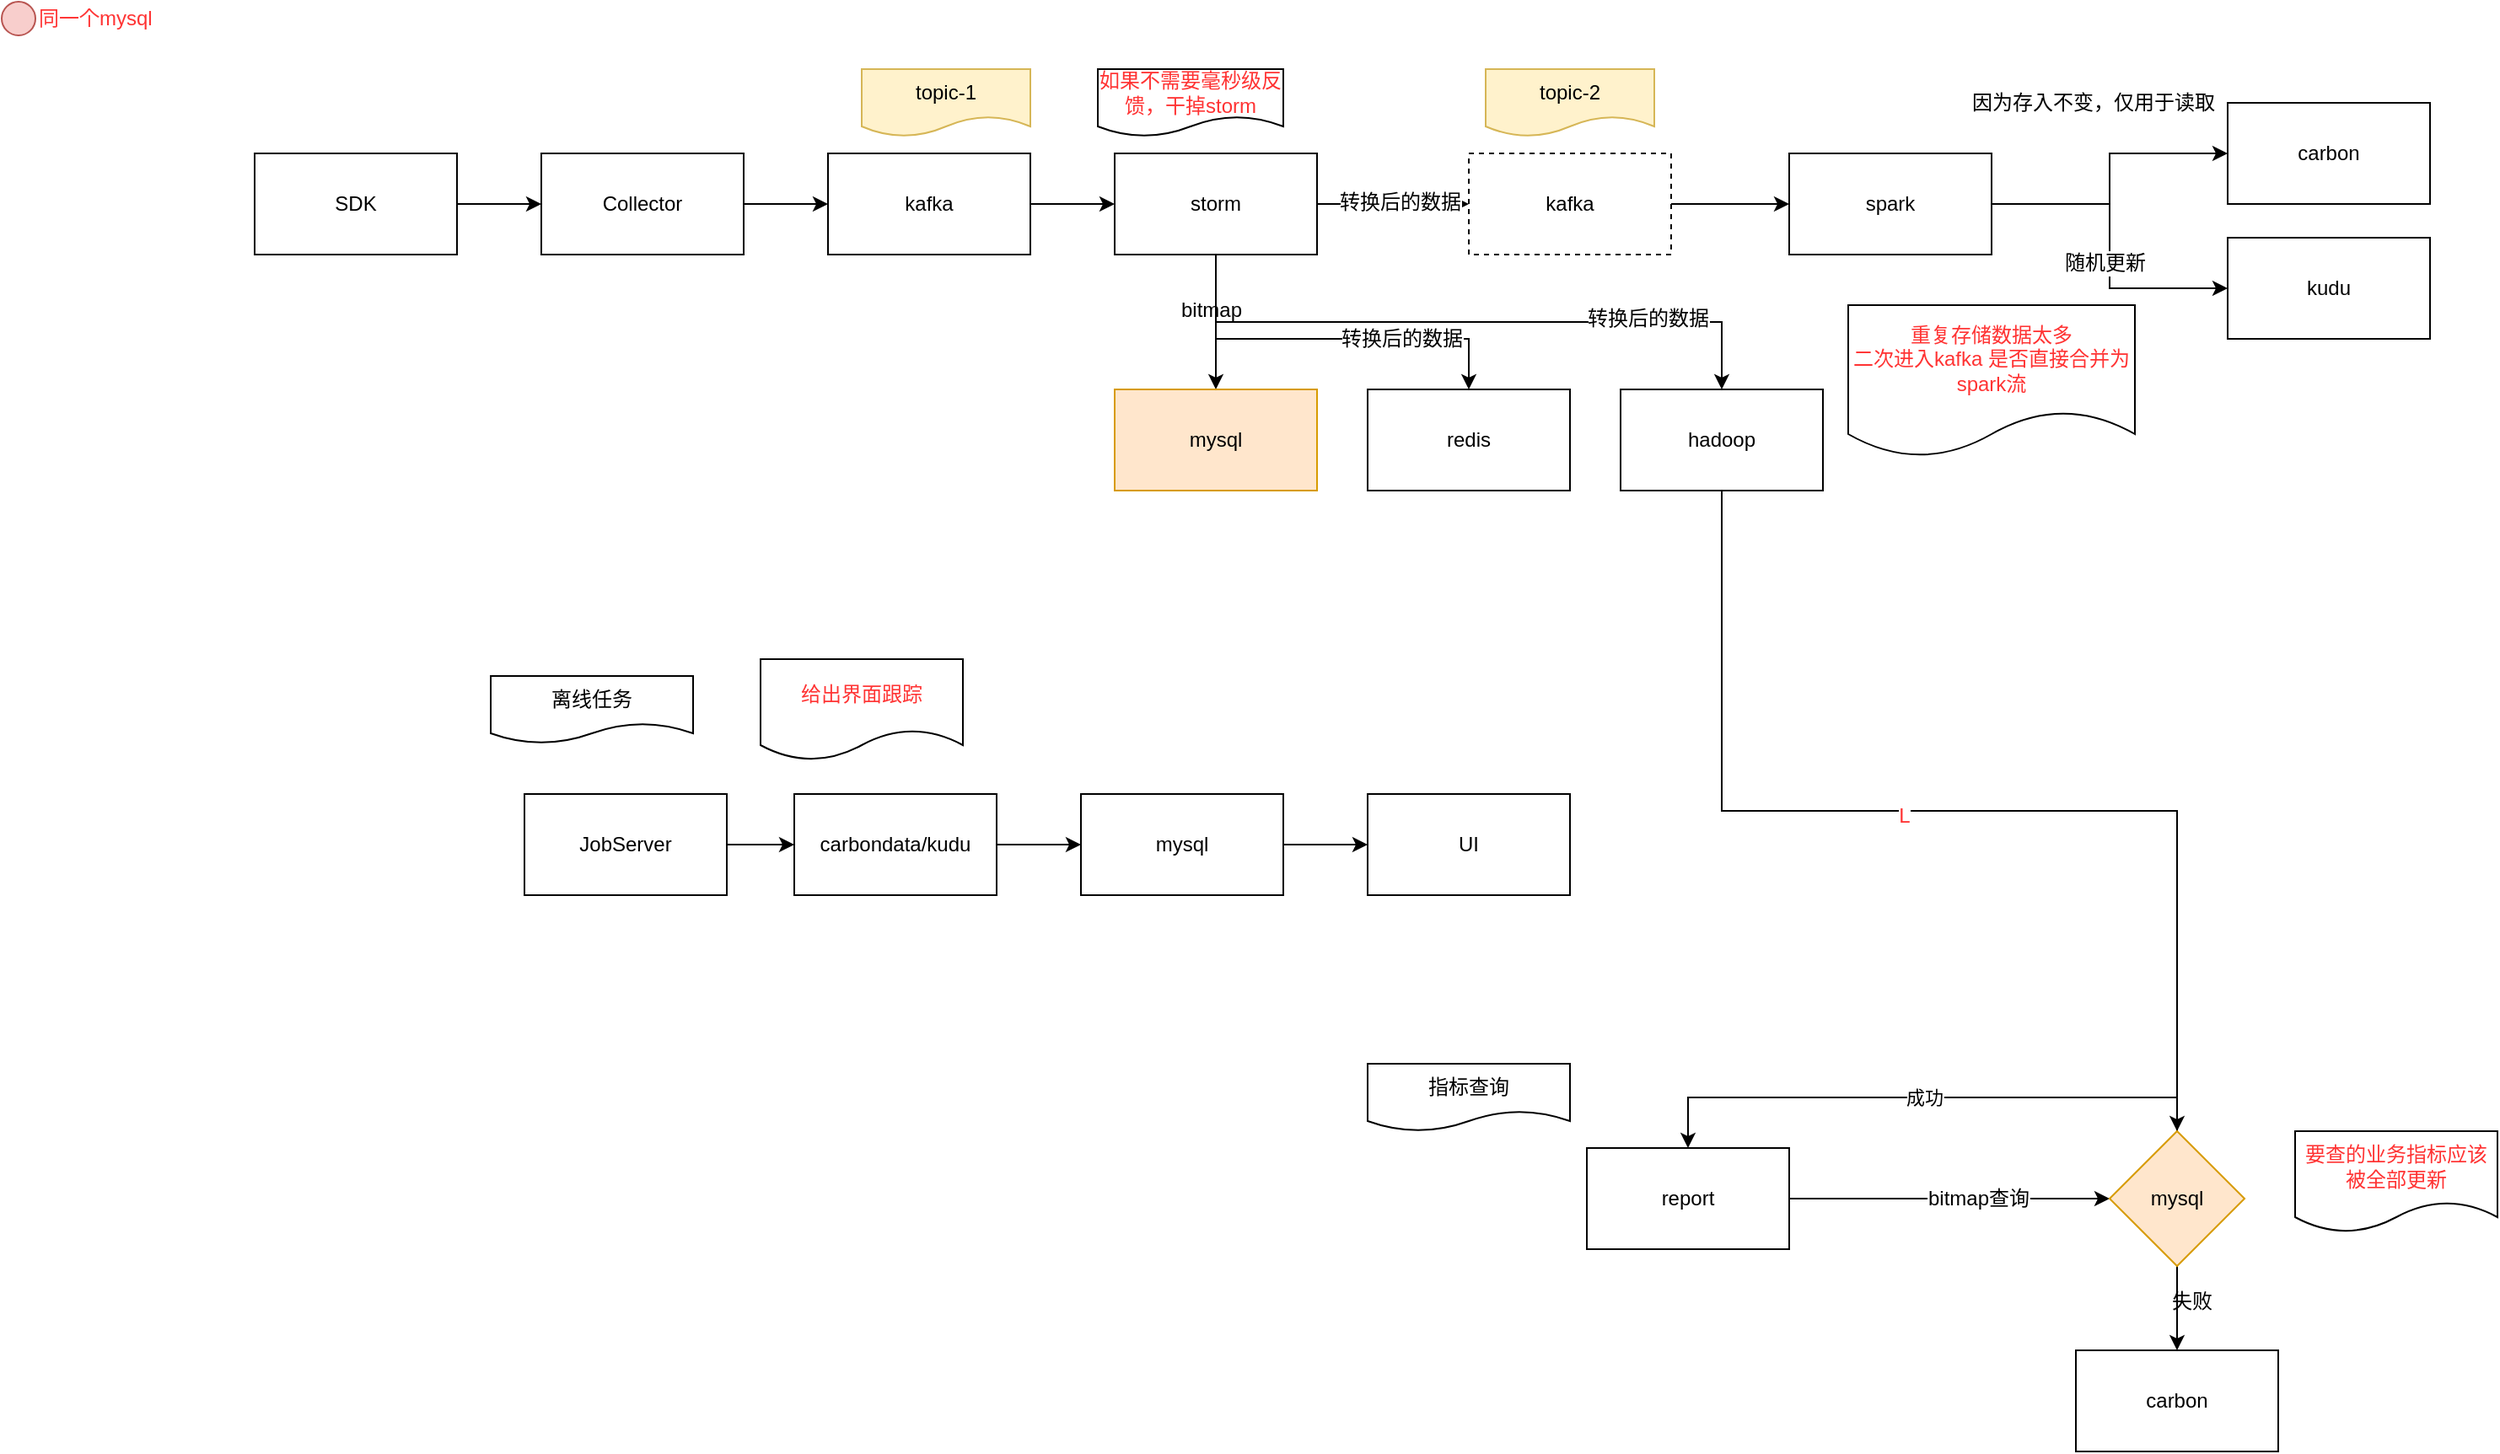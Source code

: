 <mxfile version="10.5.9" type="github"><diagram id="JJzPoOaJo9glF6RB43W-" name="Page-1"><mxGraphModel dx="1985" dy="652" grid="1" gridSize="10" guides="1" tooltips="1" connect="1" arrows="1" fold="1" page="1" pageScale="1" pageWidth="827" pageHeight="1169" math="0" shadow="0"><root><mxCell id="0"/><mxCell id="1" parent="0"/><mxCell id="-ZVchvUeTNmQOg57YFdY-2" value="" style="edgeStyle=orthogonalEdgeStyle;rounded=0;orthogonalLoop=1;jettySize=auto;html=1;" edge="1" parent="1" source="M0A0r94msIlCVgCCuZFl-1" target="-ZVchvUeTNmQOg57YFdY-1"><mxGeometry relative="1" as="geometry"/></mxCell><mxCell id="M0A0r94msIlCVgCCuZFl-1" value="&lt;span lang=&quot;EN-US&quot;&gt;Collector&lt;/span&gt;" style="rounded=0;whiteSpace=wrap;html=1;" parent="1" vertex="1"><mxGeometry x="60" y="100" width="120" height="60" as="geometry"/></mxCell><mxCell id="-ZVchvUeTNmQOg57YFdY-4" value="" style="edgeStyle=orthogonalEdgeStyle;rounded=0;orthogonalLoop=1;jettySize=auto;html=1;" edge="1" parent="1" source="-ZVchvUeTNmQOg57YFdY-1" target="-ZVchvUeTNmQOg57YFdY-3"><mxGeometry relative="1" as="geometry"/></mxCell><mxCell id="-ZVchvUeTNmQOg57YFdY-1" value="kafka" style="rounded=0;whiteSpace=wrap;html=1;" vertex="1" parent="1"><mxGeometry x="230" y="100" width="120" height="60" as="geometry"/></mxCell><mxCell id="-ZVchvUeTNmQOg57YFdY-6" value="" style="edgeStyle=orthogonalEdgeStyle;rounded=0;orthogonalLoop=1;jettySize=auto;html=1;" edge="1" parent="1" source="-ZVchvUeTNmQOg57YFdY-3" target="-ZVchvUeTNmQOg57YFdY-5"><mxGeometry relative="1" as="geometry"/></mxCell><mxCell id="-ZVchvUeTNmQOg57YFdY-19" value="转换后的数据" style="text;html=1;resizable=0;points=[];align=center;verticalAlign=middle;labelBackgroundColor=#ffffff;" vertex="1" connectable="0" parent="-ZVchvUeTNmQOg57YFdY-6"><mxGeometry x="0.075" y="1" relative="1" as="geometry"><mxPoint as="offset"/></mxGeometry></mxCell><mxCell id="-ZVchvUeTNmQOg57YFdY-10" value="" style="edgeStyle=orthogonalEdgeStyle;rounded=0;orthogonalLoop=1;jettySize=auto;html=1;" edge="1" parent="1" source="-ZVchvUeTNmQOg57YFdY-3" target="-ZVchvUeTNmQOg57YFdY-9"><mxGeometry relative="1" as="geometry"/></mxCell><mxCell id="-ZVchvUeTNmQOg57YFdY-11" value="bitmap" style="text;html=1;resizable=0;points=[];align=center;verticalAlign=middle;labelBackgroundColor=#ffffff;" vertex="1" connectable="0" parent="-ZVchvUeTNmQOg57YFdY-10"><mxGeometry x="-0.175" y="-3" relative="1" as="geometry"><mxPoint as="offset"/></mxGeometry></mxCell><mxCell id="-ZVchvUeTNmQOg57YFdY-13" style="edgeStyle=orthogonalEdgeStyle;rounded=0;orthogonalLoop=1;jettySize=auto;html=1;exitX=0.5;exitY=1;exitDx=0;exitDy=0;" edge="1" parent="1" source="-ZVchvUeTNmQOg57YFdY-3" target="-ZVchvUeTNmQOg57YFdY-12"><mxGeometry relative="1" as="geometry"><Array as="points"><mxPoint x="460" y="210"/><mxPoint x="610" y="210"/></Array></mxGeometry></mxCell><mxCell id="-ZVchvUeTNmQOg57YFdY-16" style="edgeStyle=orthogonalEdgeStyle;rounded=0;orthogonalLoop=1;jettySize=auto;html=1;exitX=0.5;exitY=1;exitDx=0;exitDy=0;entryX=0.5;entryY=0;entryDx=0;entryDy=0;" edge="1" parent="1" source="-ZVchvUeTNmQOg57YFdY-3" target="-ZVchvUeTNmQOg57YFdY-15"><mxGeometry relative="1" as="geometry"/></mxCell><mxCell id="-ZVchvUeTNmQOg57YFdY-17" value="转换后的数据" style="text;html=1;resizable=0;points=[];align=center;verticalAlign=middle;labelBackgroundColor=#ffffff;" vertex="1" connectable="0" parent="-ZVchvUeTNmQOg57YFdY-16"><mxGeometry x="0.558" y="2" relative="1" as="geometry"><mxPoint as="offset"/></mxGeometry></mxCell><mxCell id="-ZVchvUeTNmQOg57YFdY-18" value="转换后的数据" style="text;html=1;resizable=0;points=[];align=center;verticalAlign=middle;labelBackgroundColor=#ffffff;" vertex="1" connectable="0" parent="-ZVchvUeTNmQOg57YFdY-16"><mxGeometry x="-0.237" y="4" relative="1" as="geometry"><mxPoint x="5" y="14" as="offset"/></mxGeometry></mxCell><mxCell id="-ZVchvUeTNmQOg57YFdY-3" value="storm" style="rounded=0;whiteSpace=wrap;html=1;" vertex="1" parent="1"><mxGeometry x="400" y="100" width="120" height="60" as="geometry"/></mxCell><mxCell id="-ZVchvUeTNmQOg57YFdY-9" value="mysql" style="rounded=0;whiteSpace=wrap;html=1;fillColor=#ffe6cc;strokeColor=#d79b00;" vertex="1" parent="1"><mxGeometry x="400" y="240" width="120" height="60" as="geometry"/></mxCell><mxCell id="-ZVchvUeTNmQOg57YFdY-8" value="" style="edgeStyle=orthogonalEdgeStyle;rounded=0;orthogonalLoop=1;jettySize=auto;html=1;" edge="1" parent="1" source="-ZVchvUeTNmQOg57YFdY-5" target="-ZVchvUeTNmQOg57YFdY-7"><mxGeometry relative="1" as="geometry"/></mxCell><mxCell id="-ZVchvUeTNmQOg57YFdY-5" value="kafka" style="rounded=0;whiteSpace=wrap;html=1;dashed=1;" vertex="1" parent="1"><mxGeometry x="610" y="100" width="120" height="60" as="geometry"/></mxCell><mxCell id="-ZVchvUeTNmQOg57YFdY-21" value="" style="edgeStyle=orthogonalEdgeStyle;rounded=0;orthogonalLoop=1;jettySize=auto;html=1;" edge="1" parent="1" source="-ZVchvUeTNmQOg57YFdY-7" target="-ZVchvUeTNmQOg57YFdY-20"><mxGeometry relative="1" as="geometry"/></mxCell><mxCell id="-ZVchvUeTNmQOg57YFdY-24" value="因为存入不变，仅用于读取" style="text;html=1;resizable=0;points=[];align=center;verticalAlign=middle;labelBackgroundColor=#ffffff;" vertex="1" connectable="0" parent="-ZVchvUeTNmQOg57YFdY-21"><mxGeometry x="0.377" relative="1" as="geometry"><mxPoint x="-27" y="-30" as="offset"/></mxGeometry></mxCell><mxCell id="-ZVchvUeTNmQOg57YFdY-23" style="edgeStyle=orthogonalEdgeStyle;rounded=0;orthogonalLoop=1;jettySize=auto;html=1;exitX=1;exitY=0.5;exitDx=0;exitDy=0;entryX=0;entryY=0.5;entryDx=0;entryDy=0;" edge="1" parent="1" source="-ZVchvUeTNmQOg57YFdY-7" target="-ZVchvUeTNmQOg57YFdY-22"><mxGeometry relative="1" as="geometry"/></mxCell><mxCell id="-ZVchvUeTNmQOg57YFdY-25" value="随机更新" style="text;html=1;resizable=0;points=[];align=center;verticalAlign=middle;labelBackgroundColor=#ffffff;" vertex="1" connectable="0" parent="-ZVchvUeTNmQOg57YFdY-23"><mxGeometry x="0.105" y="-3" relative="1" as="geometry"><mxPoint as="offset"/></mxGeometry></mxCell><mxCell id="-ZVchvUeTNmQOg57YFdY-7" value="spark" style="rounded=0;whiteSpace=wrap;html=1;" vertex="1" parent="1"><mxGeometry x="800" y="100" width="120" height="60" as="geometry"/></mxCell><mxCell id="-ZVchvUeTNmQOg57YFdY-20" value="carbon" style="rounded=0;whiteSpace=wrap;html=1;" vertex="1" parent="1"><mxGeometry x="1060" y="70" width="120" height="60" as="geometry"/></mxCell><mxCell id="-ZVchvUeTNmQOg57YFdY-12" value="redis&lt;br&gt;" style="rounded=0;whiteSpace=wrap;html=1;" vertex="1" parent="1"><mxGeometry x="550" y="240" width="120" height="60" as="geometry"/></mxCell><mxCell id="-ZVchvUeTNmQOg57YFdY-14" value="topic-1" style="shape=document;whiteSpace=wrap;html=1;boundedLbl=1;fillColor=#fff2cc;strokeColor=#d6b656;" vertex="1" parent="1"><mxGeometry x="250" y="50" width="100" height="40" as="geometry"/></mxCell><mxCell id="-ZVchvUeTNmQOg57YFdY-60" style="edgeStyle=orthogonalEdgeStyle;rounded=0;orthogonalLoop=1;jettySize=auto;html=1;entryX=0.5;entryY=0;entryDx=0;entryDy=0;fontColor=#FF3333;exitX=0.5;exitY=1;exitDx=0;exitDy=0;" edge="1" parent="1" source="-ZVchvUeTNmQOg57YFdY-15" target="-ZVchvUeTNmQOg57YFdY-45"><mxGeometry relative="1" as="geometry"/></mxCell><mxCell id="-ZVchvUeTNmQOg57YFdY-61" value="L" style="text;html=1;resizable=0;points=[];align=center;verticalAlign=middle;labelBackgroundColor=#ffffff;fontColor=#FF3333;" vertex="1" connectable="0" parent="-ZVchvUeTNmQOg57YFdY-60"><mxGeometry x="-0.085" y="-3" relative="1" as="geometry"><mxPoint as="offset"/></mxGeometry></mxCell><mxCell id="-ZVchvUeTNmQOg57YFdY-15" value="hadoop&lt;br&gt;" style="rounded=0;whiteSpace=wrap;html=1;" vertex="1" parent="1"><mxGeometry x="700" y="240" width="120" height="60" as="geometry"/></mxCell><mxCell id="-ZVchvUeTNmQOg57YFdY-22" value="kudu" style="rounded=0;whiteSpace=wrap;html=1;" vertex="1" parent="1"><mxGeometry x="1060" y="150" width="120" height="60" as="geometry"/></mxCell><mxCell id="-ZVchvUeTNmQOg57YFdY-28" value="" style="edgeStyle=orthogonalEdgeStyle;rounded=0;orthogonalLoop=1;jettySize=auto;html=1;entryX=0;entryY=0.5;entryDx=0;entryDy=0;" edge="1" parent="1" source="-ZVchvUeTNmQOg57YFdY-26" target="M0A0r94msIlCVgCCuZFl-1"><mxGeometry relative="1" as="geometry"><mxPoint x="10" y="130" as="targetPoint"/></mxGeometry></mxCell><mxCell id="-ZVchvUeTNmQOg57YFdY-26" value="SDK" style="rounded=0;whiteSpace=wrap;html=1;" vertex="1" parent="1"><mxGeometry x="-110" y="100" width="120" height="60" as="geometry"/></mxCell><mxCell id="-ZVchvUeTNmQOg57YFdY-29" value="topic-2" style="shape=document;whiteSpace=wrap;html=1;boundedLbl=1;fillColor=#fff2cc;strokeColor=#d6b656;" vertex="1" parent="1"><mxGeometry x="620" y="50" width="100" height="40" as="geometry"/></mxCell><mxCell id="-ZVchvUeTNmQOg57YFdY-32" value="" style="edgeStyle=orthogonalEdgeStyle;rounded=0;orthogonalLoop=1;jettySize=auto;html=1;entryX=0;entryY=0.5;entryDx=0;entryDy=0;" edge="1" parent="1" source="-ZVchvUeTNmQOg57YFdY-30" target="-ZVchvUeTNmQOg57YFdY-35"><mxGeometry relative="1" as="geometry"/></mxCell><mxCell id="-ZVchvUeTNmQOg57YFdY-30" value="JobServer" style="rounded=0;whiteSpace=wrap;html=1;" vertex="1" parent="1"><mxGeometry x="50" y="480" width="120" height="60" as="geometry"/></mxCell><mxCell id="-ZVchvUeTNmQOg57YFdY-34" value="" style="edgeStyle=orthogonalEdgeStyle;rounded=0;orthogonalLoop=1;jettySize=auto;html=1;" edge="1" parent="1" source="-ZVchvUeTNmQOg57YFdY-31" target="-ZVchvUeTNmQOg57YFdY-33"><mxGeometry relative="1" as="geometry"/></mxCell><mxCell id="-ZVchvUeTNmQOg57YFdY-31" value="mysql" style="rounded=0;whiteSpace=wrap;html=1;" vertex="1" parent="1"><mxGeometry x="380" y="480" width="120" height="60" as="geometry"/></mxCell><mxCell id="-ZVchvUeTNmQOg57YFdY-33" value="UI" style="rounded=0;whiteSpace=wrap;html=1;" vertex="1" parent="1"><mxGeometry x="550" y="480" width="120" height="60" as="geometry"/></mxCell><mxCell id="-ZVchvUeTNmQOg57YFdY-37" value="" style="edgeStyle=orthogonalEdgeStyle;rounded=0;orthogonalLoop=1;jettySize=auto;html=1;" edge="1" parent="1" source="-ZVchvUeTNmQOg57YFdY-35" target="-ZVchvUeTNmQOg57YFdY-31"><mxGeometry relative="1" as="geometry"/></mxCell><mxCell id="-ZVchvUeTNmQOg57YFdY-35" value="carbondata/kudu" style="rounded=0;whiteSpace=wrap;html=1;" vertex="1" parent="1"><mxGeometry x="210" y="480" width="120" height="60" as="geometry"/></mxCell><mxCell id="-ZVchvUeTNmQOg57YFdY-38" value="离线任务" style="shape=document;whiteSpace=wrap;html=1;boundedLbl=1;" vertex="1" parent="1"><mxGeometry x="30" y="410" width="120" height="40" as="geometry"/></mxCell><mxCell id="-ZVchvUeTNmQOg57YFdY-39" value="指标查询" style="shape=document;whiteSpace=wrap;html=1;boundedLbl=1;" vertex="1" parent="1"><mxGeometry x="550" y="640" width="120" height="40" as="geometry"/></mxCell><mxCell id="-ZVchvUeTNmQOg57YFdY-42" value="" style="edgeStyle=orthogonalEdgeStyle;rounded=0;orthogonalLoop=1;jettySize=auto;html=1;" edge="1" parent="1" source="-ZVchvUeTNmQOg57YFdY-40"><mxGeometry relative="1" as="geometry"><mxPoint x="990" y="720" as="targetPoint"/></mxGeometry></mxCell><mxCell id="-ZVchvUeTNmQOg57YFdY-51" value="bitmap查询" style="text;html=1;resizable=0;points=[];align=center;verticalAlign=middle;labelBackgroundColor=#ffffff;" vertex="1" connectable="0" parent="-ZVchvUeTNmQOg57YFdY-42"><mxGeometry x="0.179" y="1" relative="1" as="geometry"><mxPoint as="offset"/></mxGeometry></mxCell><mxCell id="-ZVchvUeTNmQOg57YFdY-40" value="report" style="rounded=0;whiteSpace=wrap;html=1;" vertex="1" parent="1"><mxGeometry x="680" y="690" width="120" height="60" as="geometry"/></mxCell><mxCell id="-ZVchvUeTNmQOg57YFdY-43" value="carbon" style="rounded=0;whiteSpace=wrap;html=1;" vertex="1" parent="1"><mxGeometry x="970" y="810" width="120" height="60" as="geometry"/></mxCell><mxCell id="-ZVchvUeTNmQOg57YFdY-48" value="" style="edgeStyle=orthogonalEdgeStyle;rounded=0;orthogonalLoop=1;jettySize=auto;html=1;" edge="1" parent="1" source="-ZVchvUeTNmQOg57YFdY-45" target="-ZVchvUeTNmQOg57YFdY-43"><mxGeometry relative="1" as="geometry"/></mxCell><mxCell id="-ZVchvUeTNmQOg57YFdY-49" value="成功" style="edgeStyle=orthogonalEdgeStyle;rounded=0;orthogonalLoop=1;jettySize=auto;html=1;entryX=0.5;entryY=0;entryDx=0;entryDy=0;exitX=0.5;exitY=0;exitDx=0;exitDy=0;" edge="1" parent="1" source="-ZVchvUeTNmQOg57YFdY-45" target="-ZVchvUeTNmQOg57YFdY-40"><mxGeometry relative="1" as="geometry"/></mxCell><mxCell id="-ZVchvUeTNmQOg57YFdY-45" value="mysql" style="rhombus;whiteSpace=wrap;html=1;fillColor=#ffe6cc;strokeColor=#d79b00;" vertex="1" parent="1"><mxGeometry x="990" y="680" width="80" height="80" as="geometry"/></mxCell><mxCell id="-ZVchvUeTNmQOg57YFdY-50" value="失败&lt;br&gt;&lt;br&gt;" style="text;html=1;resizable=0;points=[];autosize=1;align=left;verticalAlign=top;spacingTop=-4;" vertex="1" parent="1"><mxGeometry x="1025" y="771" width="40" height="30" as="geometry"/></mxCell><mxCell id="-ZVchvUeTNmQOg57YFdY-52" value="要查的业务指标应该被全部更新" style="shape=document;whiteSpace=wrap;html=1;boundedLbl=1;fontColor=#FF3333;" vertex="1" parent="1"><mxGeometry x="1100" y="680" width="120" height="60" as="geometry"/></mxCell><mxCell id="-ZVchvUeTNmQOg57YFdY-53" value="给出界面跟踪" style="shape=document;whiteSpace=wrap;html=1;boundedLbl=1;fontColor=#FF3333;" vertex="1" parent="1"><mxGeometry x="190" y="400" width="120" height="60" as="geometry"/></mxCell><mxCell id="-ZVchvUeTNmQOg57YFdY-56" value="如果不需要毫秒级反馈，干掉storm" style="shape=document;whiteSpace=wrap;html=1;boundedLbl=1;fontColor=#FF3333;" vertex="1" parent="1"><mxGeometry x="390" y="50" width="110" height="40" as="geometry"/></mxCell><mxCell id="-ZVchvUeTNmQOg57YFdY-57" value="重复存储数据太多&lt;br&gt;二次进入kafka 是否直接合并为spark流&lt;br&gt;" style="shape=document;whiteSpace=wrap;html=1;boundedLbl=1;fontColor=#FF3333;" vertex="1" parent="1"><mxGeometry x="835" y="190" width="170" height="90" as="geometry"/></mxCell><mxCell id="-ZVchvUeTNmQOg57YFdY-62" value="" style="ellipse;whiteSpace=wrap;html=1;aspect=fixed;fillColor=#f8cecc;strokeColor=#b85450;" vertex="1" parent="1"><mxGeometry x="-260" y="10" width="20" height="20" as="geometry"/></mxCell><mxCell id="-ZVchvUeTNmQOg57YFdY-63" value="同一个mysql" style="text;html=1;resizable=0;points=[];autosize=1;align=left;verticalAlign=top;spacingTop=-4;fontColor=#FF3333;" vertex="1" parent="1"><mxGeometry x="-240" y="10" width="80" height="20" as="geometry"/></mxCell></root></mxGraphModel></diagram></mxfile>